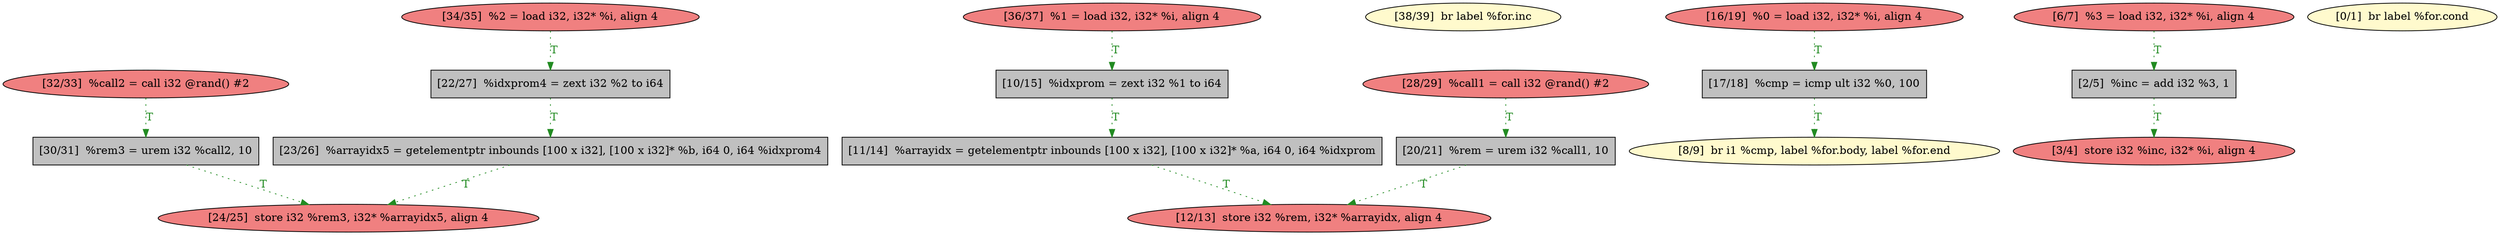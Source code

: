 
digraph G {


node334 [fillcolor=grey,label="[23/26]  %arrayidx5 = getelementptr inbounds [100 x i32], [100 x i32]* %b, i64 0, i64 %idxprom4",shape=rectangle,style=filled ]
node333 [fillcolor=grey,label="[20/21]  %rem = urem i32 %call1, 10",shape=rectangle,style=filled ]
node332 [fillcolor=grey,label="[22/27]  %idxprom4 = zext i32 %2 to i64",shape=rectangle,style=filled ]
node331 [fillcolor=lemonchiffon,label="[38/39]  br label %for.inc",shape=ellipse,style=filled ]
node318 [fillcolor=lightcoral,label="[16/19]  %0 = load i32, i32* %i, align 4",shape=ellipse,style=filled ]
node320 [fillcolor=lightcoral,label="[3/4]  store i32 %inc, i32* %i, align 4",shape=ellipse,style=filled ]
node323 [fillcolor=lightcoral,label="[6/7]  %3 = load i32, i32* %i, align 4",shape=ellipse,style=filled ]
node328 [fillcolor=lightcoral,label="[32/33]  %call2 = call i32 @rand() #2",shape=ellipse,style=filled ]
node325 [fillcolor=grey,label="[2/5]  %inc = add i32 %3, 1",shape=rectangle,style=filled ]
node330 [fillcolor=lightcoral,label="[36/37]  %1 = load i32, i32* %i, align 4",shape=ellipse,style=filled ]
node315 [fillcolor=grey,label="[11/14]  %arrayidx = getelementptr inbounds [100 x i32], [100 x i32]* %a, i64 0, i64 %idxprom",shape=rectangle,style=filled ]
node329 [fillcolor=lightcoral,label="[34/35]  %2 = load i32, i32* %i, align 4",shape=ellipse,style=filled ]
node319 [fillcolor=lightcoral,label="[28/29]  %call1 = call i32 @rand() #2",shape=ellipse,style=filled ]
node316 [fillcolor=lemonchiffon,label="[8/9]  br i1 %cmp, label %for.body, label %for.end",shape=ellipse,style=filled ]
node322 [fillcolor=grey,label="[17/18]  %cmp = icmp ult i32 %0, 100",shape=rectangle,style=filled ]
node317 [fillcolor=grey,label="[10/15]  %idxprom = zext i32 %1 to i64",shape=rectangle,style=filled ]
node324 [fillcolor=lemonchiffon,label="[0/1]  br label %for.cond",shape=ellipse,style=filled ]
node326 [fillcolor=lightcoral,label="[12/13]  store i32 %rem, i32* %arrayidx, align 4",shape=ellipse,style=filled ]
node321 [fillcolor=grey,label="[30/31]  %rem3 = urem i32 %call2, 10",shape=rectangle,style=filled ]
node327 [fillcolor=lightcoral,label="[24/25]  store i32 %rem3, i32* %arrayidx5, align 4",shape=ellipse,style=filled ]

node319->node333 [style=dotted,color=forestgreen,label="T",fontcolor=forestgreen ]
node325->node320 [style=dotted,color=forestgreen,label="T",fontcolor=forestgreen ]
node321->node327 [style=dotted,color=forestgreen,label="T",fontcolor=forestgreen ]
node322->node316 [style=dotted,color=forestgreen,label="T",fontcolor=forestgreen ]
node329->node332 [style=dotted,color=forestgreen,label="T",fontcolor=forestgreen ]
node332->node334 [style=dotted,color=forestgreen,label="T",fontcolor=forestgreen ]
node328->node321 [style=dotted,color=forestgreen,label="T",fontcolor=forestgreen ]
node317->node315 [style=dotted,color=forestgreen,label="T",fontcolor=forestgreen ]
node318->node322 [style=dotted,color=forestgreen,label="T",fontcolor=forestgreen ]
node334->node327 [style=dotted,color=forestgreen,label="T",fontcolor=forestgreen ]
node333->node326 [style=dotted,color=forestgreen,label="T",fontcolor=forestgreen ]
node323->node325 [style=dotted,color=forestgreen,label="T",fontcolor=forestgreen ]
node315->node326 [style=dotted,color=forestgreen,label="T",fontcolor=forestgreen ]
node330->node317 [style=dotted,color=forestgreen,label="T",fontcolor=forestgreen ]


}
